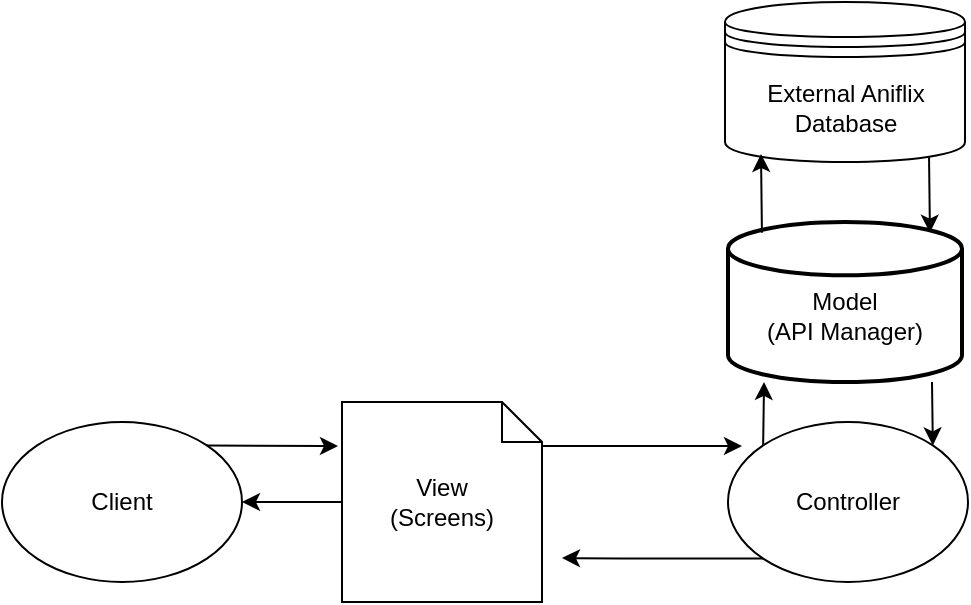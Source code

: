 <mxfile version="12.3.9" type="device" pages="1"><diagram id="gTrEWxOIq2Q83g-iSCCh" name="Page-1"><mxGraphModel dx="1136" dy="1733" grid="1" gridSize="10" guides="1" tooltips="1" connect="1" arrows="1" fold="1" page="1" pageScale="1" pageWidth="827" pageHeight="1169" math="0" shadow="0"><root><mxCell id="0"/><mxCell id="1" parent="0"/><mxCell id="Ywi5Oj01dWV_aU1uC3CQ-1" value="Client" style="ellipse;whiteSpace=wrap;html=1;" vertex="1" parent="1"><mxGeometry x="50" y="190" width="120" height="80" as="geometry"/></mxCell><mxCell id="Ywi5Oj01dWV_aU1uC3CQ-17" style="edgeStyle=orthogonalEdgeStyle;rounded=0;orthogonalLoop=1;jettySize=auto;html=1;exitX=0;exitY=0;exitDx=100;exitDy=20;exitPerimeter=0;" edge="1" parent="1" source="Ywi5Oj01dWV_aU1uC3CQ-4"><mxGeometry relative="1" as="geometry"><mxPoint x="420" y="202" as="targetPoint"/><Array as="points"><mxPoint x="320" y="202"/></Array></mxGeometry></mxCell><mxCell id="Ywi5Oj01dWV_aU1uC3CQ-4" value="&lt;div&gt;View&lt;/div&gt;&lt;div&gt;(Screens)&lt;br&gt;&lt;/div&gt;" style="shape=note;size=20;whiteSpace=wrap;html=1;" vertex="1" parent="1"><mxGeometry x="220" y="180" width="100" height="100" as="geometry"/></mxCell><mxCell id="Ywi5Oj01dWV_aU1uC3CQ-18" style="edgeStyle=orthogonalEdgeStyle;rounded=0;orthogonalLoop=1;jettySize=auto;html=1;exitX=0;exitY=1;exitDx=0;exitDy=0;" edge="1" parent="1" source="Ywi5Oj01dWV_aU1uC3CQ-9"><mxGeometry relative="1" as="geometry"><mxPoint x="330" y="258" as="targetPoint"/><Array as="points"><mxPoint x="360" y="258"/><mxPoint x="360" y="258"/></Array></mxGeometry></mxCell><mxCell id="Ywi5Oj01dWV_aU1uC3CQ-20" style="edgeStyle=orthogonalEdgeStyle;rounded=0;orthogonalLoop=1;jettySize=auto;html=1;exitX=0;exitY=0;exitDx=0;exitDy=0;entryX=0.154;entryY=1;entryDx=0;entryDy=0;entryPerimeter=0;" edge="1" parent="1" source="Ywi5Oj01dWV_aU1uC3CQ-9" target="Ywi5Oj01dWV_aU1uC3CQ-19"><mxGeometry relative="1" as="geometry"/></mxCell><mxCell id="Ywi5Oj01dWV_aU1uC3CQ-9" value="&lt;div&gt;Controller&lt;/div&gt;" style="ellipse;whiteSpace=wrap;html=1;" vertex="1" parent="1"><mxGeometry x="413" y="190" width="120" height="80" as="geometry"/></mxCell><mxCell id="Ywi5Oj01dWV_aU1uC3CQ-22" style="edgeStyle=orthogonalEdgeStyle;rounded=0;orthogonalLoop=1;jettySize=auto;html=1;exitX=0.85;exitY=0.95;exitDx=0;exitDy=0;exitPerimeter=0;entryX=0.863;entryY=0.067;entryDx=0;entryDy=0;entryPerimeter=0;" edge="1" parent="1" source="Ywi5Oj01dWV_aU1uC3CQ-10" target="Ywi5Oj01dWV_aU1uC3CQ-19"><mxGeometry relative="1" as="geometry"/></mxCell><mxCell id="Ywi5Oj01dWV_aU1uC3CQ-10" value="External Aniflix Database" style="shape=datastore;whiteSpace=wrap;html=1;" vertex="1" parent="1"><mxGeometry x="411.5" y="-20" width="120" height="80" as="geometry"/></mxCell><mxCell id="Ywi5Oj01dWV_aU1uC3CQ-15" value="" style="endArrow=classic;html=1;entryX=-0.02;entryY=0.22;entryDx=0;entryDy=0;entryPerimeter=0;exitX=1;exitY=0;exitDx=0;exitDy=0;" edge="1" parent="1" source="Ywi5Oj01dWV_aU1uC3CQ-1" target="Ywi5Oj01dWV_aU1uC3CQ-4"><mxGeometry width="50" height="50" relative="1" as="geometry"><mxPoint x="50" y="350" as="sourcePoint"/><mxPoint x="100" y="300" as="targetPoint"/></mxGeometry></mxCell><mxCell id="Ywi5Oj01dWV_aU1uC3CQ-16" value="" style="endArrow=classic;html=1;exitX=0;exitY=0.5;exitDx=0;exitDy=0;exitPerimeter=0;entryX=1;entryY=0.5;entryDx=0;entryDy=0;" edge="1" parent="1" source="Ywi5Oj01dWV_aU1uC3CQ-4" target="Ywi5Oj01dWV_aU1uC3CQ-1"><mxGeometry width="50" height="50" relative="1" as="geometry"><mxPoint x="190" y="250" as="sourcePoint"/><mxPoint x="190" y="290" as="targetPoint"/></mxGeometry></mxCell><mxCell id="Ywi5Oj01dWV_aU1uC3CQ-19" value="&lt;div&gt;&lt;br&gt;&lt;/div&gt;&lt;div&gt;Model&lt;/div&gt;&lt;div&gt;(API Manager)&lt;br&gt;&lt;/div&gt;" style="strokeWidth=2;html=1;shape=mxgraph.flowchart.database;whiteSpace=wrap;" vertex="1" parent="1"><mxGeometry x="413" y="90" width="117" height="80" as="geometry"/></mxCell><mxCell id="Ywi5Oj01dWV_aU1uC3CQ-21" value="" style="endArrow=classic;html=1;entryX=1;entryY=0;entryDx=0;entryDy=0;" edge="1" parent="1" target="Ywi5Oj01dWV_aU1uC3CQ-9"><mxGeometry width="50" height="50" relative="1" as="geometry"><mxPoint x="515" y="170" as="sourcePoint"/><mxPoint x="100" y="300" as="targetPoint"/></mxGeometry></mxCell><mxCell id="Ywi5Oj01dWV_aU1uC3CQ-24" value="" style="endArrow=classic;html=1;entryX=0.15;entryY=0.95;entryDx=0;entryDy=0;entryPerimeter=0;exitX=0.145;exitY=0.067;exitDx=0;exitDy=0;exitPerimeter=0;" edge="1" parent="1" source="Ywi5Oj01dWV_aU1uC3CQ-19" target="Ywi5Oj01dWV_aU1uC3CQ-10"><mxGeometry width="50" height="50" relative="1" as="geometry"><mxPoint x="50" y="350" as="sourcePoint"/><mxPoint x="100" y="300" as="targetPoint"/></mxGeometry></mxCell></root></mxGraphModel></diagram></mxfile>